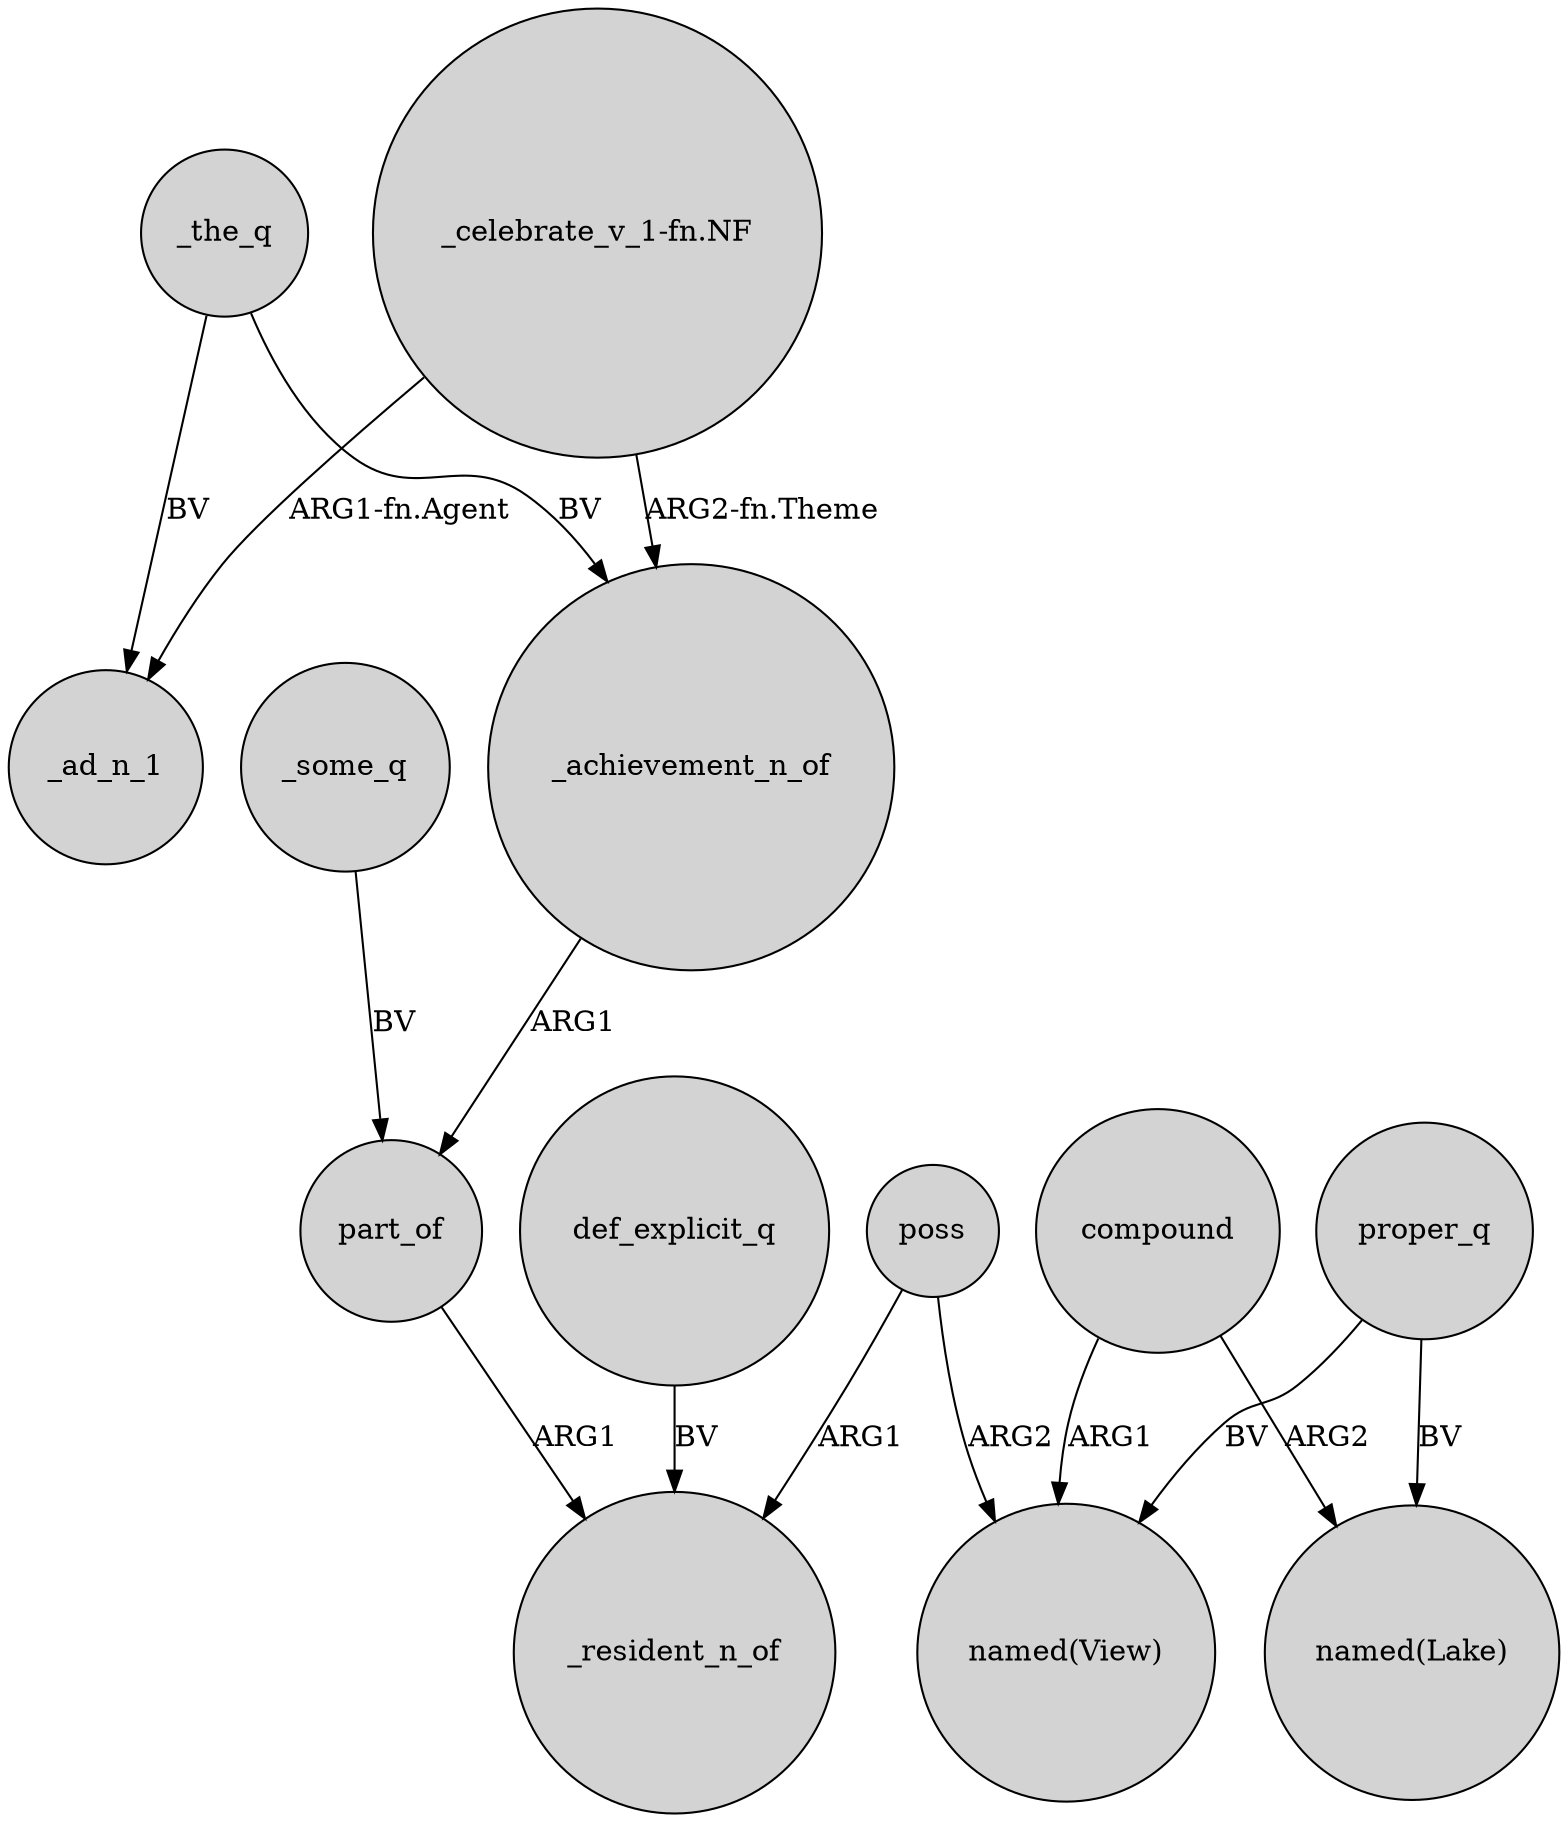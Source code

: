 digraph {
	node [shape=circle style=filled]
	_the_q -> _ad_n_1 [label=BV]
	_some_q -> part_of [label=BV]
	_achievement_n_of -> part_of [label=ARG1]
	proper_q -> "named(Lake)" [label=BV]
	poss -> "named(View)" [label=ARG2]
	part_of -> _resident_n_of [label=ARG1]
	"_celebrate_v_1-fn.NF" -> _achievement_n_of [label="ARG2-fn.Theme"]
	"_celebrate_v_1-fn.NF" -> _ad_n_1 [label="ARG1-fn.Agent"]
	compound -> "named(Lake)" [label=ARG2]
	def_explicit_q -> _resident_n_of [label=BV]
	_the_q -> _achievement_n_of [label=BV]
	poss -> _resident_n_of [label=ARG1]
	compound -> "named(View)" [label=ARG1]
	proper_q -> "named(View)" [label=BV]
}
